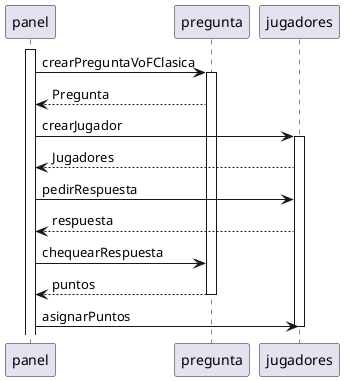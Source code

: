 @startuml

activate panel

panel -> pregunta: crearPreguntaVoFClasica
activate pregunta
pregunta --> panel: Pregunta

panel -> jugadores: crearJugador
activate jugadores
jugadores --> panel: Jugadores


panel -> jugadores: pedirRespuesta
jugadores --> panel: respuesta


panel -> pregunta: chequearRespuesta
pregunta --> panel: puntos

deactivate pregunta

panel -> jugadores: asignarPuntos

deactivate jugadores

@enduml